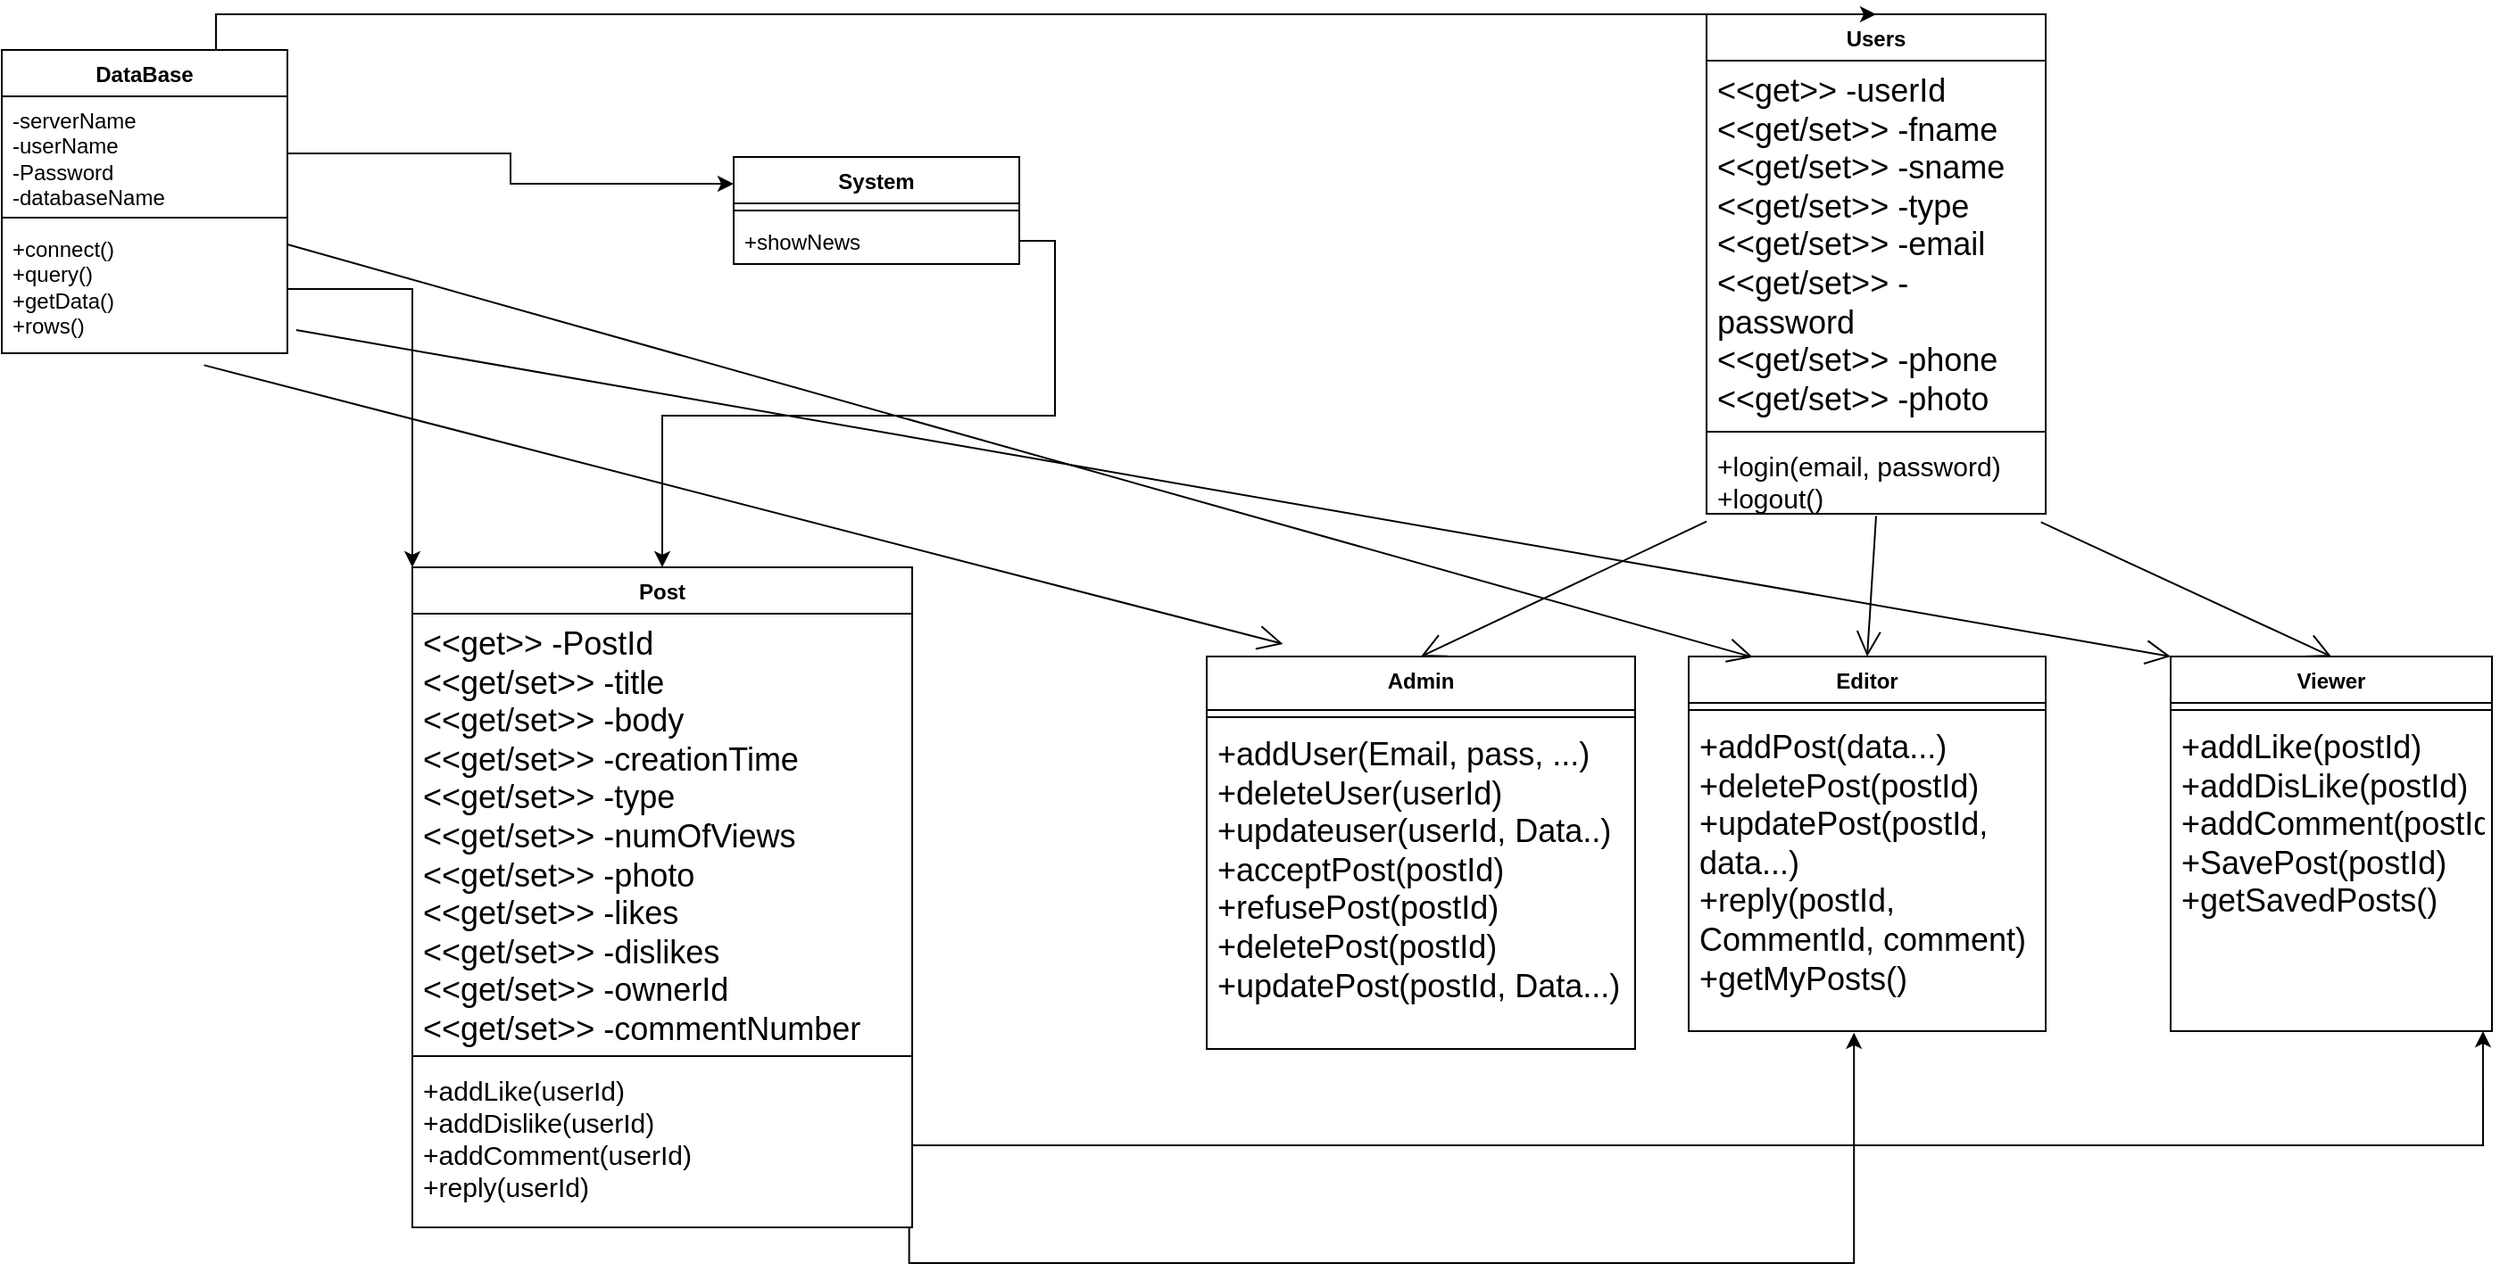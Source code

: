 <mxfile version="22.1.2" type="device">
  <diagram name="Page-1" id="29R9UVaID5Z7XcWJXufP">
    <mxGraphModel dx="2577" dy="1010" grid="1" gridSize="10" guides="1" tooltips="1" connect="1" arrows="1" fold="1" page="1" pageScale="1" pageWidth="850" pageHeight="1100" math="0" shadow="0">
      <root>
        <mxCell id="0" />
        <mxCell id="1" parent="0" />
        <mxCell id="9O1ev97_mkxgKp2ZkS_m-1" value="Users" style="swimlane;fontStyle=1;align=center;verticalAlign=top;childLayout=stackLayout;horizontal=1;startSize=26;horizontalStack=0;resizeParent=1;resizeParentMax=0;resizeLast=0;collapsible=1;marginBottom=0;whiteSpace=wrap;html=1;" parent="1" vertex="1">
          <mxGeometry x="325" y="120" width="190" height="280" as="geometry">
            <mxRectangle x="210" y="190" width="70" height="30" as="alternateBounds" />
          </mxGeometry>
        </mxCell>
        <mxCell id="9O1ev97_mkxgKp2ZkS_m-2" value="&lt;font style=&quot;font-size: 18px;&quot;&gt;&amp;lt;&amp;lt;get&amp;gt;&amp;gt; -userId&lt;br&gt;&amp;lt;&amp;lt;get/set&amp;gt;&amp;gt; -fname&lt;br&gt;&amp;lt;&amp;lt;get/set&amp;gt;&amp;gt; -sname&lt;br&gt;&amp;lt;&amp;lt;get/set&amp;gt;&amp;gt; -type&lt;br&gt;&amp;lt;&amp;lt;get/set&amp;gt;&amp;gt; -email&lt;br&gt;&amp;lt;&amp;lt;get/set&amp;gt;&amp;gt; -password&lt;br&gt;&amp;lt;&amp;lt;get/set&amp;gt;&amp;gt; -phone&lt;br&gt;&amp;lt;&amp;lt;get/set&amp;gt;&amp;gt; -photo&lt;/font&gt;" style="text;strokeColor=none;fillColor=none;align=left;verticalAlign=top;spacingLeft=4;spacingRight=4;overflow=hidden;rotatable=0;points=[[0,0.5],[1,0.5]];portConstraint=eastwest;whiteSpace=wrap;html=1;" parent="9O1ev97_mkxgKp2ZkS_m-1" vertex="1">
          <mxGeometry y="26" width="190" height="204" as="geometry" />
        </mxCell>
        <mxCell id="9O1ev97_mkxgKp2ZkS_m-3" value="" style="line;strokeWidth=1;fillColor=none;align=left;verticalAlign=middle;spacingTop=-1;spacingLeft=3;spacingRight=3;rotatable=0;labelPosition=right;points=[];portConstraint=eastwest;strokeColor=inherit;" parent="9O1ev97_mkxgKp2ZkS_m-1" vertex="1">
          <mxGeometry y="230" width="190" height="8" as="geometry" />
        </mxCell>
        <mxCell id="9O1ev97_mkxgKp2ZkS_m-4" value="&lt;font style=&quot;font-size: 15px;&quot;&gt;+login(email, password)&lt;br&gt;+logout()&lt;/font&gt;" style="text;strokeColor=none;fillColor=none;align=left;verticalAlign=top;spacingLeft=4;spacingRight=4;overflow=hidden;rotatable=0;points=[[0,0.5],[1,0.5]];portConstraint=eastwest;whiteSpace=wrap;html=1;" parent="9O1ev97_mkxgKp2ZkS_m-1" vertex="1">
          <mxGeometry y="238" width="190" height="42" as="geometry" />
        </mxCell>
        <mxCell id="9O1ev97_mkxgKp2ZkS_m-9" value="Admin" style="swimlane;fontStyle=1;align=center;verticalAlign=top;childLayout=stackLayout;horizontal=1;startSize=30;horizontalStack=0;resizeParent=1;resizeParentMax=0;resizeLast=0;collapsible=1;marginBottom=0;whiteSpace=wrap;html=1;" parent="1" vertex="1">
          <mxGeometry x="45" y="480" width="240" height="220" as="geometry" />
        </mxCell>
        <mxCell id="9O1ev97_mkxgKp2ZkS_m-11" value="" style="line;strokeWidth=1;fillColor=none;align=left;verticalAlign=middle;spacingTop=-1;spacingLeft=3;spacingRight=3;rotatable=0;labelPosition=right;points=[];portConstraint=eastwest;strokeColor=inherit;" parent="9O1ev97_mkxgKp2ZkS_m-9" vertex="1">
          <mxGeometry y="30" width="240" height="8" as="geometry" />
        </mxCell>
        <mxCell id="9O1ev97_mkxgKp2ZkS_m-12" value="&lt;font style=&quot;font-size: 18px;&quot;&gt;+addUser(Email, pass, ...)&lt;br&gt;+deleteUser(userId)&lt;br&gt;+updateuser(userId, Data..)&lt;br&gt;+acceptPost(postId)&lt;br&gt;+refusePost(postId)&lt;br&gt;+deletePost(postId)&lt;br&gt;+updatePost(postId, Data...)&lt;/font&gt;" style="text;strokeColor=none;fillColor=none;align=left;verticalAlign=top;spacingLeft=4;spacingRight=4;overflow=hidden;rotatable=0;points=[[0,0.5],[1,0.5]];portConstraint=eastwest;whiteSpace=wrap;html=1;" parent="9O1ev97_mkxgKp2ZkS_m-9" vertex="1">
          <mxGeometry y="38" width="240" height="182" as="geometry" />
        </mxCell>
        <mxCell id="9O1ev97_mkxgKp2ZkS_m-15" value="" style="endArrow=open;endFill=1;endSize=12;html=1;rounded=0;exitX=0;exitY=1.102;exitDx=0;exitDy=0;exitPerimeter=0;entryX=0.5;entryY=0;entryDx=0;entryDy=0;" parent="1" source="9O1ev97_mkxgKp2ZkS_m-4" target="9O1ev97_mkxgKp2ZkS_m-9" edge="1">
          <mxGeometry width="160" relative="1" as="geometry">
            <mxPoint x="455" y="520" as="sourcePoint" />
            <mxPoint x="615" y="520" as="targetPoint" />
          </mxGeometry>
        </mxCell>
        <mxCell id="9O1ev97_mkxgKp2ZkS_m-16" value="Editor" style="swimlane;fontStyle=1;align=center;verticalAlign=top;childLayout=stackLayout;horizontal=1;startSize=26;horizontalStack=0;resizeParent=1;resizeParentMax=0;resizeLast=0;collapsible=1;marginBottom=0;whiteSpace=wrap;html=1;" parent="1" vertex="1">
          <mxGeometry x="315" y="480" width="200" height="210" as="geometry" />
        </mxCell>
        <mxCell id="9O1ev97_mkxgKp2ZkS_m-18" value="" style="line;strokeWidth=1;fillColor=none;align=left;verticalAlign=middle;spacingTop=-1;spacingLeft=3;spacingRight=3;rotatable=0;labelPosition=right;points=[];portConstraint=eastwest;strokeColor=inherit;" parent="9O1ev97_mkxgKp2ZkS_m-16" vertex="1">
          <mxGeometry y="26" width="200" height="8" as="geometry" />
        </mxCell>
        <mxCell id="9O1ev97_mkxgKp2ZkS_m-19" value="&lt;font style=&quot;font-size: 18px;&quot;&gt;+addPost(data...)&lt;br&gt;+deletePost(postId)&lt;br&gt;+updatePost(postId, data...)&lt;br&gt;+reply(postId, CommentId, comment)&lt;br&gt;+getMyPosts()&lt;/font&gt;" style="text;strokeColor=none;fillColor=none;align=left;verticalAlign=top;spacingLeft=4;spacingRight=4;overflow=hidden;rotatable=0;points=[[0,0.5],[1,0.5]];portConstraint=eastwest;whiteSpace=wrap;html=1;" parent="9O1ev97_mkxgKp2ZkS_m-16" vertex="1">
          <mxGeometry y="34" width="200" height="176" as="geometry" />
        </mxCell>
        <mxCell id="9O1ev97_mkxgKp2ZkS_m-20" value="" style="endArrow=open;endFill=1;endSize=12;html=1;rounded=0;entryX=0.5;entryY=0;entryDx=0;entryDy=0;exitX=0.5;exitY=1.03;exitDx=0;exitDy=0;exitPerimeter=0;" parent="1" source="9O1ev97_mkxgKp2ZkS_m-4" target="9O1ev97_mkxgKp2ZkS_m-16" edge="1">
          <mxGeometry width="160" relative="1" as="geometry">
            <mxPoint x="405" y="410" as="sourcePoint" />
            <mxPoint x="155" y="490" as="targetPoint" />
          </mxGeometry>
        </mxCell>
        <mxCell id="9O1ev97_mkxgKp2ZkS_m-23" value="Viewer" style="swimlane;fontStyle=1;align=center;verticalAlign=top;childLayout=stackLayout;horizontal=1;startSize=26;horizontalStack=0;resizeParent=1;resizeParentMax=0;resizeLast=0;collapsible=1;marginBottom=0;whiteSpace=wrap;html=1;" parent="1" vertex="1">
          <mxGeometry x="585" y="480" width="180" height="210" as="geometry" />
        </mxCell>
        <mxCell id="9O1ev97_mkxgKp2ZkS_m-24" value="" style="line;strokeWidth=1;fillColor=none;align=left;verticalAlign=middle;spacingTop=-1;spacingLeft=3;spacingRight=3;rotatable=0;labelPosition=right;points=[];portConstraint=eastwest;strokeColor=inherit;" parent="9O1ev97_mkxgKp2ZkS_m-23" vertex="1">
          <mxGeometry y="26" width="180" height="8" as="geometry" />
        </mxCell>
        <mxCell id="9O1ev97_mkxgKp2ZkS_m-25" value="&lt;font style=&quot;font-size: 18px;&quot;&gt;+addLike(postId)&lt;br&gt;+addDisLike(postId)&lt;br&gt;+addComment(postId)&lt;br&gt;+SavePost(postId)&lt;br&gt;+getSavedPosts()&lt;/font&gt;" style="text;strokeColor=none;fillColor=none;align=left;verticalAlign=top;spacingLeft=4;spacingRight=4;overflow=hidden;rotatable=0;points=[[0,0.5],[1,0.5]];portConstraint=eastwest;whiteSpace=wrap;html=1;" parent="9O1ev97_mkxgKp2ZkS_m-23" vertex="1">
          <mxGeometry y="34" width="180" height="176" as="geometry" />
        </mxCell>
        <mxCell id="9O1ev97_mkxgKp2ZkS_m-26" value="" style="endArrow=open;endFill=1;endSize=12;html=1;rounded=0;entryX=0.5;entryY=0;entryDx=0;entryDy=0;exitX=0.986;exitY=1.111;exitDx=0;exitDy=0;exitPerimeter=0;" parent="1" source="9O1ev97_mkxgKp2ZkS_m-4" target="9O1ev97_mkxgKp2ZkS_m-23" edge="1">
          <mxGeometry width="160" relative="1" as="geometry">
            <mxPoint x="415" y="420" as="sourcePoint" />
            <mxPoint x="415" y="490" as="targetPoint" />
          </mxGeometry>
        </mxCell>
        <mxCell id="9O1ev97_mkxgKp2ZkS_m-27" value="Post" style="swimlane;fontStyle=1;align=center;verticalAlign=top;childLayout=stackLayout;horizontal=1;startSize=26;horizontalStack=0;resizeParent=1;resizeParentMax=0;resizeLast=0;collapsible=1;marginBottom=0;whiteSpace=wrap;html=1;" parent="1" vertex="1">
          <mxGeometry x="-400" y="430" width="280" height="370" as="geometry" />
        </mxCell>
        <mxCell id="9O1ev97_mkxgKp2ZkS_m-28" value="&lt;font style=&quot;font-size: 18px;&quot;&gt;&amp;lt;&amp;lt;get&amp;gt;&amp;gt; -PostId&lt;br&gt;&amp;lt;&amp;lt;get/set&amp;gt;&amp;gt; -title&lt;br&gt;&amp;lt;&amp;lt;get/set&amp;gt;&amp;gt; -body&lt;br&gt;&amp;lt;&amp;lt;get/set&amp;gt;&amp;gt; -creationTime&lt;br&gt;&amp;lt;&amp;lt;get/set&amp;gt;&amp;gt; -type&lt;br&gt;&amp;lt;&amp;lt;get/set&amp;gt;&amp;gt; -numOfViews&lt;br&gt;&amp;lt;&amp;lt;get/set&amp;gt;&amp;gt; -photo&lt;br&gt;&amp;lt;&amp;lt;get/set&amp;gt;&amp;gt; -likes&lt;br&gt;&amp;lt;&amp;lt;get/set&amp;gt;&amp;gt; -dislikes&lt;br&gt;&amp;lt;&amp;lt;get/set&amp;gt;&amp;gt; -ownerId&lt;br&gt;&amp;lt;&amp;lt;get/set&amp;gt;&amp;gt; -commentNumber&lt;/font&gt;" style="text;strokeColor=none;fillColor=none;align=left;verticalAlign=top;spacingLeft=4;spacingRight=4;overflow=hidden;rotatable=0;points=[[0,0.5],[1,0.5]];portConstraint=eastwest;whiteSpace=wrap;html=1;" parent="9O1ev97_mkxgKp2ZkS_m-27" vertex="1">
          <mxGeometry y="26" width="280" height="244" as="geometry" />
        </mxCell>
        <mxCell id="9O1ev97_mkxgKp2ZkS_m-29" value="" style="line;strokeWidth=1;fillColor=none;align=left;verticalAlign=middle;spacingTop=-1;spacingLeft=3;spacingRight=3;rotatable=0;labelPosition=right;points=[];portConstraint=eastwest;strokeColor=inherit;" parent="9O1ev97_mkxgKp2ZkS_m-27" vertex="1">
          <mxGeometry y="270" width="280" height="8" as="geometry" />
        </mxCell>
        <mxCell id="9O1ev97_mkxgKp2ZkS_m-30" value="&lt;font style=&quot;font-size: 15px;&quot;&gt;+addLike(userId)&lt;br&gt;+addDislike(userId)&lt;br&gt;+addComment(userId)&lt;br&gt;+reply(userId)&lt;br&gt;&lt;/font&gt;" style="text;strokeColor=none;fillColor=none;align=left;verticalAlign=top;spacingLeft=4;spacingRight=4;overflow=hidden;rotatable=0;points=[[0,0.5],[1,0.5]];portConstraint=eastwest;whiteSpace=wrap;html=1;" parent="9O1ev97_mkxgKp2ZkS_m-27" vertex="1">
          <mxGeometry y="278" width="280" height="92" as="geometry" />
        </mxCell>
        <mxCell id="9O1ev97_mkxgKp2ZkS_m-32" style="edgeStyle=orthogonalEdgeStyle;rounded=0;orthogonalLoop=1;jettySize=auto;html=1;exitX=1;exitY=0.5;exitDx=0;exitDy=0;entryX=0.972;entryY=1;entryDx=0;entryDy=0;entryPerimeter=0;" parent="1" source="9O1ev97_mkxgKp2ZkS_m-30" target="9O1ev97_mkxgKp2ZkS_m-25" edge="1">
          <mxGeometry relative="1" as="geometry" />
        </mxCell>
        <mxCell id="9O1ev97_mkxgKp2ZkS_m-33" style="edgeStyle=orthogonalEdgeStyle;rounded=0;orthogonalLoop=1;jettySize=auto;html=1;exitX=0.994;exitY=1.004;exitDx=0;exitDy=0;exitPerimeter=0;entryX=0.463;entryY=1.005;entryDx=0;entryDy=0;entryPerimeter=0;" parent="1" source="9O1ev97_mkxgKp2ZkS_m-30" target="9O1ev97_mkxgKp2ZkS_m-19" edge="1">
          <mxGeometry relative="1" as="geometry">
            <mxPoint x="-110" y="764" as="sourcePoint" />
            <mxPoint x="430" y="700" as="targetPoint" />
          </mxGeometry>
        </mxCell>
        <mxCell id="9O1ev97_mkxgKp2ZkS_m-35" value="System" style="swimlane;fontStyle=1;align=center;verticalAlign=top;childLayout=stackLayout;horizontal=1;startSize=26;horizontalStack=0;resizeParent=1;resizeParentMax=0;resizeLast=0;collapsible=1;marginBottom=0;whiteSpace=wrap;html=1;" parent="1" vertex="1">
          <mxGeometry x="-220" y="200" width="160" height="60" as="geometry" />
        </mxCell>
        <mxCell id="9O1ev97_mkxgKp2ZkS_m-37" value="" style="line;strokeWidth=1;fillColor=none;align=left;verticalAlign=middle;spacingTop=-1;spacingLeft=3;spacingRight=3;rotatable=0;labelPosition=right;points=[];portConstraint=eastwest;strokeColor=inherit;" parent="9O1ev97_mkxgKp2ZkS_m-35" vertex="1">
          <mxGeometry y="26" width="160" height="8" as="geometry" />
        </mxCell>
        <mxCell id="9O1ev97_mkxgKp2ZkS_m-38" value="+showNews" style="text;strokeColor=none;fillColor=none;align=left;verticalAlign=top;spacingLeft=4;spacingRight=4;overflow=hidden;rotatable=0;points=[[0,0.5],[1,0.5]];portConstraint=eastwest;whiteSpace=wrap;html=1;" parent="9O1ev97_mkxgKp2ZkS_m-35" vertex="1">
          <mxGeometry y="34" width="160" height="26" as="geometry" />
        </mxCell>
        <mxCell id="9O1ev97_mkxgKp2ZkS_m-39" style="edgeStyle=orthogonalEdgeStyle;rounded=0;orthogonalLoop=1;jettySize=auto;html=1;exitX=1;exitY=0.5;exitDx=0;exitDy=0;entryX=0.5;entryY=0;entryDx=0;entryDy=0;" parent="1" source="9O1ev97_mkxgKp2ZkS_m-38" target="9O1ev97_mkxgKp2ZkS_m-27" edge="1">
          <mxGeometry relative="1" as="geometry" />
        </mxCell>
        <mxCell id="9O1ev97_mkxgKp2ZkS_m-47" style="edgeStyle=orthogonalEdgeStyle;rounded=0;orthogonalLoop=1;jettySize=auto;html=1;exitX=0.75;exitY=0;exitDx=0;exitDy=0;entryX=0.5;entryY=0;entryDx=0;entryDy=0;" parent="1" source="9O1ev97_mkxgKp2ZkS_m-40" target="9O1ev97_mkxgKp2ZkS_m-1" edge="1">
          <mxGeometry relative="1" as="geometry" />
        </mxCell>
        <mxCell id="9O1ev97_mkxgKp2ZkS_m-40" value="DataBase" style="swimlane;fontStyle=1;align=center;verticalAlign=top;childLayout=stackLayout;horizontal=1;startSize=26;horizontalStack=0;resizeParent=1;resizeParentMax=0;resizeLast=0;collapsible=1;marginBottom=0;whiteSpace=wrap;html=1;" parent="1" vertex="1">
          <mxGeometry x="-630" y="140" width="160" height="170" as="geometry" />
        </mxCell>
        <mxCell id="9O1ev97_mkxgKp2ZkS_m-41" value="-serverName&lt;br&gt;-userName&lt;br&gt;-Password&lt;br&gt;-databaseName" style="text;strokeColor=none;fillColor=none;align=left;verticalAlign=top;spacingLeft=4;spacingRight=4;overflow=hidden;rotatable=0;points=[[0,0.5],[1,0.5]];portConstraint=eastwest;whiteSpace=wrap;html=1;" parent="9O1ev97_mkxgKp2ZkS_m-40" vertex="1">
          <mxGeometry y="26" width="160" height="64" as="geometry" />
        </mxCell>
        <mxCell id="9O1ev97_mkxgKp2ZkS_m-42" value="" style="line;strokeWidth=1;fillColor=none;align=left;verticalAlign=middle;spacingTop=-1;spacingLeft=3;spacingRight=3;rotatable=0;labelPosition=right;points=[];portConstraint=eastwest;strokeColor=inherit;" parent="9O1ev97_mkxgKp2ZkS_m-40" vertex="1">
          <mxGeometry y="90" width="160" height="8" as="geometry" />
        </mxCell>
        <mxCell id="9O1ev97_mkxgKp2ZkS_m-43" value="+connect()&lt;br&gt;+query()&lt;br&gt;+getData()&lt;br&gt;+rows()" style="text;strokeColor=none;fillColor=none;align=left;verticalAlign=top;spacingLeft=4;spacingRight=4;overflow=hidden;rotatable=0;points=[[0,0.5],[1,0.5]];portConstraint=eastwest;whiteSpace=wrap;html=1;" parent="9O1ev97_mkxgKp2ZkS_m-40" vertex="1">
          <mxGeometry y="98" width="160" height="72" as="geometry" />
        </mxCell>
        <mxCell id="9O1ev97_mkxgKp2ZkS_m-44" style="edgeStyle=orthogonalEdgeStyle;rounded=0;orthogonalLoop=1;jettySize=auto;html=1;exitX=1;exitY=0.5;exitDx=0;exitDy=0;entryX=0;entryY=0.25;entryDx=0;entryDy=0;" parent="1" source="9O1ev97_mkxgKp2ZkS_m-41" target="9O1ev97_mkxgKp2ZkS_m-35" edge="1">
          <mxGeometry relative="1" as="geometry" />
        </mxCell>
        <mxCell id="9O1ev97_mkxgKp2ZkS_m-45" style="edgeStyle=orthogonalEdgeStyle;rounded=0;orthogonalLoop=1;jettySize=auto;html=1;exitX=1;exitY=0.5;exitDx=0;exitDy=0;entryX=0;entryY=0;entryDx=0;entryDy=0;" parent="1" source="9O1ev97_mkxgKp2ZkS_m-43" target="9O1ev97_mkxgKp2ZkS_m-27" edge="1">
          <mxGeometry relative="1" as="geometry" />
        </mxCell>
        <mxCell id="9O1ev97_mkxgKp2ZkS_m-48" value="" style="endArrow=open;endFill=1;endSize=12;html=1;rounded=0;exitX=0.708;exitY=1.093;exitDx=0;exitDy=0;exitPerimeter=0;entryX=0.178;entryY=-0.032;entryDx=0;entryDy=0;entryPerimeter=0;" parent="1" source="9O1ev97_mkxgKp2ZkS_m-43" target="9O1ev97_mkxgKp2ZkS_m-9" edge="1">
          <mxGeometry width="160" relative="1" as="geometry">
            <mxPoint x="-340" y="520" as="sourcePoint" />
            <mxPoint x="-180" y="520" as="targetPoint" />
          </mxGeometry>
        </mxCell>
        <mxCell id="9O1ev97_mkxgKp2ZkS_m-49" value="" style="endArrow=open;endFill=1;endSize=12;html=1;rounded=0;exitX=1.031;exitY=0.819;exitDx=0;exitDy=0;exitPerimeter=0;entryX=0;entryY=0;entryDx=0;entryDy=0;" parent="1" source="9O1ev97_mkxgKp2ZkS_m-43" target="9O1ev97_mkxgKp2ZkS_m-23" edge="1">
          <mxGeometry width="160" relative="1" as="geometry">
            <mxPoint x="-507" y="327" as="sourcePoint" />
            <mxPoint x="98" y="483" as="targetPoint" />
          </mxGeometry>
        </mxCell>
        <mxCell id="9O1ev97_mkxgKp2ZkS_m-50" value="" style="endArrow=open;endFill=1;endSize=12;html=1;rounded=0;exitX=1;exitY=0.153;exitDx=0;exitDy=0;exitPerimeter=0;entryX=0.18;entryY=0.002;entryDx=0;entryDy=0;entryPerimeter=0;" parent="1" source="9O1ev97_mkxgKp2ZkS_m-43" target="9O1ev97_mkxgKp2ZkS_m-16" edge="1">
          <mxGeometry width="160" relative="1" as="geometry">
            <mxPoint x="-497" y="337" as="sourcePoint" />
            <mxPoint x="108" y="493" as="targetPoint" />
          </mxGeometry>
        </mxCell>
      </root>
    </mxGraphModel>
  </diagram>
</mxfile>
